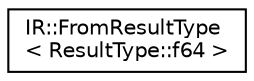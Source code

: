 digraph "Graphical Class Hierarchy"
{
  edge [fontname="Helvetica",fontsize="10",labelfontname="Helvetica",labelfontsize="10"];
  node [fontname="Helvetica",fontsize="10",shape=record];
  rankdir="LR";
  Node0 [label="IR::FromResultType\l\< ResultType::f64 \>",height=0.2,width=0.4,color="black", fillcolor="white", style="filled",URL="$struct_i_r_1_1_from_result_type_3_01_result_type_1_1f64_01_4.html"];
}
